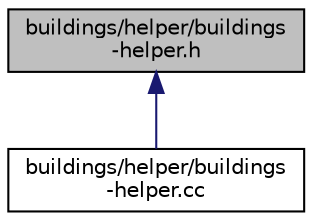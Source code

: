 digraph "buildings/helper/buildings-helper.h"
{
  edge [fontname="Helvetica",fontsize="10",labelfontname="Helvetica",labelfontsize="10"];
  node [fontname="Helvetica",fontsize="10",shape=record];
  Node1 [label="buildings/helper/buildings\l-helper.h",height=0.2,width=0.4,color="black", fillcolor="grey75", style="filled", fontcolor="black"];
  Node1 -> Node2 [dir="back",color="midnightblue",fontsize="10",style="solid"];
  Node2 [label="buildings/helper/buildings\l-helper.cc",height=0.2,width=0.4,color="black", fillcolor="white", style="filled",URL="$dd/dff/buildings-helper_8cc.html"];
}
